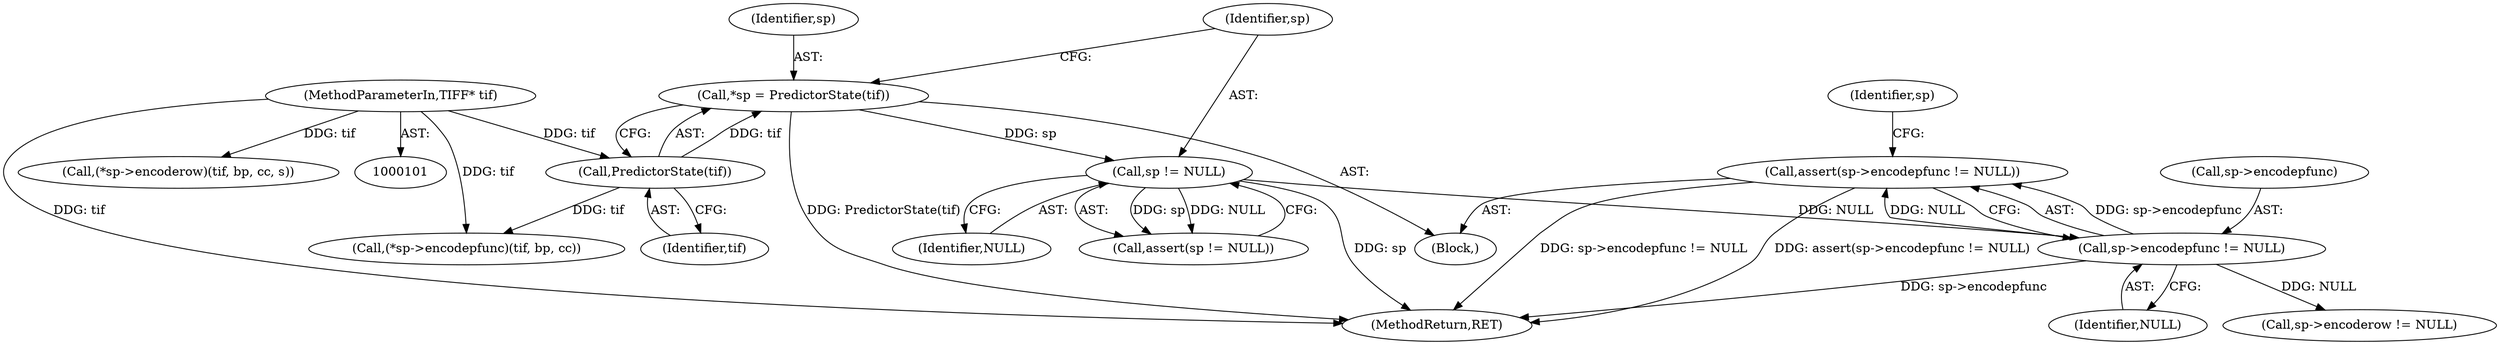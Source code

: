 digraph "0_libtiff_3ca657a8793dd011bf869695d72ad31c779c3cc1_1@API" {
"1000116" [label="(Call,assert(sp->encodepfunc != NULL))"];
"1000117" [label="(Call,sp->encodepfunc != NULL)"];
"1000113" [label="(Call,sp != NULL)"];
"1000108" [label="(Call,*sp = PredictorState(tif))"];
"1000110" [label="(Call,PredictorState(tif))"];
"1000102" [label="(MethodParameterIn,TIFF* tif)"];
"1000109" [label="(Identifier,sp)"];
"1000113" [label="(Call,sp != NULL)"];
"1000111" [label="(Identifier,tif)"];
"1000115" [label="(Identifier,NULL)"];
"1000128" [label="(Call,(*sp->encodepfunc)(tif, bp, cc))"];
"1000123" [label="(Call,sp->encoderow != NULL)"];
"1000118" [label="(Call,sp->encodepfunc)"];
"1000102" [label="(MethodParameterIn,TIFF* tif)"];
"1000121" [label="(Identifier,NULL)"];
"1000108" [label="(Call,*sp = PredictorState(tif))"];
"1000112" [label="(Call,assert(sp != NULL))"];
"1000117" [label="(Call,sp->encodepfunc != NULL)"];
"1000125" [label="(Identifier,sp)"];
"1000106" [label="(Block,)"];
"1000116" [label="(Call,assert(sp->encodepfunc != NULL))"];
"1000133" [label="(Call,(*sp->encoderow)(tif, bp, cc, s))"];
"1000114" [label="(Identifier,sp)"];
"1000138" [label="(MethodReturn,RET)"];
"1000110" [label="(Call,PredictorState(tif))"];
"1000116" -> "1000106"  [label="AST: "];
"1000116" -> "1000117"  [label="CFG: "];
"1000117" -> "1000116"  [label="AST: "];
"1000125" -> "1000116"  [label="CFG: "];
"1000116" -> "1000138"  [label="DDG: sp->encodepfunc != NULL"];
"1000116" -> "1000138"  [label="DDG: assert(sp->encodepfunc != NULL)"];
"1000117" -> "1000116"  [label="DDG: sp->encodepfunc"];
"1000117" -> "1000116"  [label="DDG: NULL"];
"1000117" -> "1000121"  [label="CFG: "];
"1000118" -> "1000117"  [label="AST: "];
"1000121" -> "1000117"  [label="AST: "];
"1000117" -> "1000138"  [label="DDG: sp->encodepfunc"];
"1000113" -> "1000117"  [label="DDG: NULL"];
"1000117" -> "1000123"  [label="DDG: NULL"];
"1000113" -> "1000112"  [label="AST: "];
"1000113" -> "1000115"  [label="CFG: "];
"1000114" -> "1000113"  [label="AST: "];
"1000115" -> "1000113"  [label="AST: "];
"1000112" -> "1000113"  [label="CFG: "];
"1000113" -> "1000138"  [label="DDG: sp"];
"1000113" -> "1000112"  [label="DDG: sp"];
"1000113" -> "1000112"  [label="DDG: NULL"];
"1000108" -> "1000113"  [label="DDG: sp"];
"1000108" -> "1000106"  [label="AST: "];
"1000108" -> "1000110"  [label="CFG: "];
"1000109" -> "1000108"  [label="AST: "];
"1000110" -> "1000108"  [label="AST: "];
"1000114" -> "1000108"  [label="CFG: "];
"1000108" -> "1000138"  [label="DDG: PredictorState(tif)"];
"1000110" -> "1000108"  [label="DDG: tif"];
"1000110" -> "1000111"  [label="CFG: "];
"1000111" -> "1000110"  [label="AST: "];
"1000102" -> "1000110"  [label="DDG: tif"];
"1000110" -> "1000128"  [label="DDG: tif"];
"1000102" -> "1000101"  [label="AST: "];
"1000102" -> "1000138"  [label="DDG: tif"];
"1000102" -> "1000128"  [label="DDG: tif"];
"1000102" -> "1000133"  [label="DDG: tif"];
}
